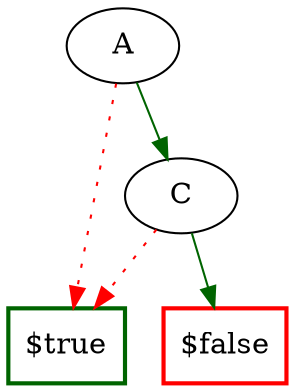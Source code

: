 digraph G {
  const_true [shape=box, label="$true", style = bold, color = darkgreen];
  const_false [shape=box, label="$false", style = bold, color = red];
  id_7 [shape=ellipse, label="C"];
  id_7 -> const_true [style = dotted, color = red];
  id_7 -> const_false [color = darkgreen];
  id_10 [shape=ellipse, label="A"];
  id_10 -> const_true [style = dotted, color = red];
  id_10 -> id_7 [color = darkgreen];
}
